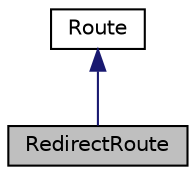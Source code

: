 digraph "RedirectRoute"
{
  edge [fontname="Helvetica",fontsize="10",labelfontname="Helvetica",labelfontsize="10"];
  node [fontname="Helvetica",fontsize="10",shape=record];
  Node1 [label="RedirectRoute",height=0.2,width=0.4,color="black", fillcolor="grey75", style="filled", fontcolor="black"];
  Node2 -> Node1 [dir="back",color="midnightblue",fontsize="10",style="solid",fontname="Helvetica"];
  Node2 [label="Route",height=0.2,width=0.4,color="black", fillcolor="white", style="filled",URL="$class_cake_1_1_routing_1_1_route_1_1_route.html"];
}
